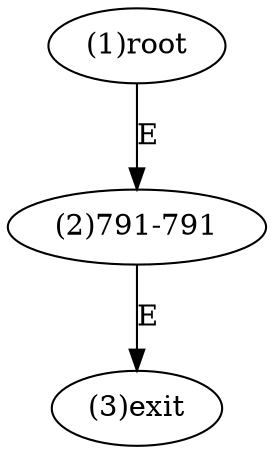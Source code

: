 digraph "" { 
1[ label="(1)root"];
2[ label="(2)791-791"];
3[ label="(3)exit"];
1->2[ label="E"];
2->3[ label="E"];
}